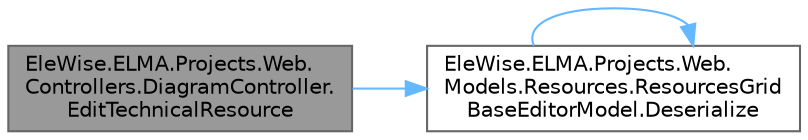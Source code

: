digraph "EleWise.ELMA.Projects.Web.Controllers.DiagramController.EditTechnicalResource"
{
 // LATEX_PDF_SIZE
  bgcolor="transparent";
  edge [fontname=Helvetica,fontsize=10,labelfontname=Helvetica,labelfontsize=10];
  node [fontname=Helvetica,fontsize=10,shape=box,height=0.2,width=0.4];
  rankdir="LR";
  Node1 [id="Node000001",label="EleWise.ELMA.Projects.Web.\lControllers.DiagramController.\lEditTechnicalResource",height=0.2,width=0.4,color="gray40", fillcolor="grey60", style="filled", fontcolor="black",tooltip="Добавление/редактирование технического ресурса"];
  Node1 -> Node2 [id="edge1_Node000001_Node000002",color="steelblue1",style="solid",tooltip=" "];
  Node2 [id="Node000002",label="EleWise.ELMA.Projects.Web.\lModels.Resources.ResourcesGrid\lBaseEditorModel.Deserialize",height=0.2,width=0.4,color="grey40", fillcolor="white", style="filled",URL="$class_ele_wise_1_1_e_l_m_a_1_1_projects_1_1_web_1_1_models_1_1_resources_1_1_resources_grid_base_editor_model.html#aee0a1585ae81dabbedfde61f8efe3326",tooltip=" "];
  Node2 -> Node2 [id="edge2_Node000002_Node000002",color="steelblue1",style="solid",tooltip=" "];
}
